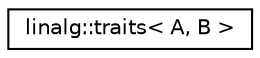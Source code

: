 digraph "Graphical Class Hierarchy"
{
  edge [fontname="Helvetica",fontsize="10",labelfontname="Helvetica",labelfontsize="10"];
  node [fontname="Helvetica",fontsize="10",shape=record];
  rankdir="LR";
  Node1 [label="linalg::traits\< A, B \>",height=0.2,width=0.4,color="black", fillcolor="white", style="filled",URL="$structlinalg_1_1traits.html"];
}
